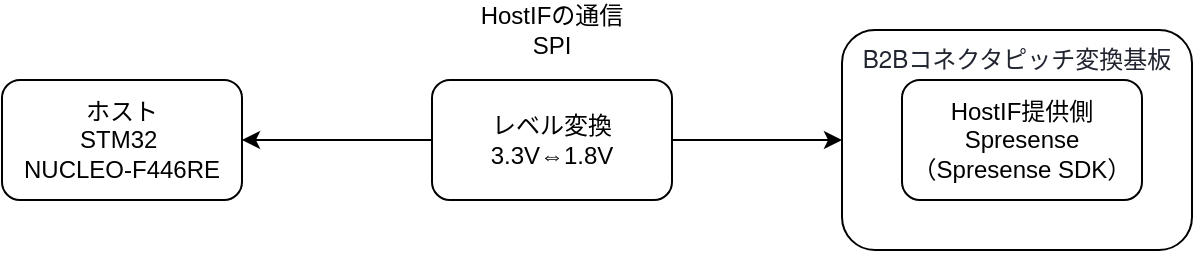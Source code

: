 <mxfile>
    <diagram id="AJdf-G52WvC_ri3ZTvWX" name="ページ1">
        <mxGraphModel dx="1142" dy="254" grid="1" gridSize="10" guides="1" tooltips="1" connect="1" arrows="1" fold="1" page="1" pageScale="1" pageWidth="1169" pageHeight="827" math="0" shadow="0">
            <root>
                <mxCell id="0"/>
                <mxCell id="1" parent="0"/>
                <mxCell id="4" style="edgeStyle=none;html=1;entryX=0;entryY=0.5;entryDx=0;entryDy=0;endArrow=classic;endFill=1;startArrow=none;startFill=1;" parent="1" source="7" target="6" edge="1">
                    <mxGeometry relative="1" as="geometry"/>
                </mxCell>
                <mxCell id="2" value="ホスト&lt;br&gt;STM32&amp;nbsp;&lt;br&gt;NUCLEO-F446RE" style="rounded=1;whiteSpace=wrap;html=1;" parent="1" vertex="1">
                    <mxGeometry x="280" y="80" width="120" height="60" as="geometry"/>
                </mxCell>
                <mxCell id="3" value="HostIF提供側&lt;br&gt;Spresense（Spresense SDK）" style="rounded=1;whiteSpace=wrap;html=1;" parent="1" vertex="1">
                    <mxGeometry x="730" y="80" width="120" height="60" as="geometry"/>
                </mxCell>
                <mxCell id="5" value="HostIFの通信&lt;br&gt;SPI" style="text;html=1;strokeColor=none;fillColor=none;align=center;verticalAlign=middle;whiteSpace=wrap;rounded=0;" parent="1" vertex="1">
                    <mxGeometry x="510" y="40" width="90" height="30" as="geometry"/>
                </mxCell>
                <mxCell id="6" value="&lt;span style=&quot;color: rgb(33, 37, 48); font-family: SST, &amp;quot;Helvetica Neue&amp;quot;, Helvetica, Arial, sans-serif; text-align: start;&quot;&gt;&lt;font style=&quot;font-size: 12px;&quot;&gt;B2Bコネクタピッチ変換基板&lt;/font&gt;&lt;/span&gt;" style="rounded=1;whiteSpace=wrap;html=1;verticalAlign=top;labelBackgroundColor=none;fillColor=none;" parent="1" vertex="1">
                    <mxGeometry x="700" y="55" width="175" height="110" as="geometry"/>
                </mxCell>
                <mxCell id="8" value="" style="edgeStyle=none;html=1;entryX=0;entryY=0.5;entryDx=0;entryDy=0;endArrow=none;endFill=1;startArrow=classic;startFill=1;" parent="1" source="2" target="7" edge="1">
                    <mxGeometry relative="1" as="geometry">
                        <mxPoint x="400" y="110" as="sourcePoint"/>
                        <mxPoint x="700" y="110" as="targetPoint"/>
                    </mxGeometry>
                </mxCell>
                <mxCell id="7" value="レベル変換&lt;br&gt;3.3V⇔1.8V" style="rounded=1;whiteSpace=wrap;html=1;" parent="1" vertex="1">
                    <mxGeometry x="495" y="80" width="120" height="60" as="geometry"/>
                </mxCell>
            </root>
        </mxGraphModel>
    </diagram>
</mxfile>